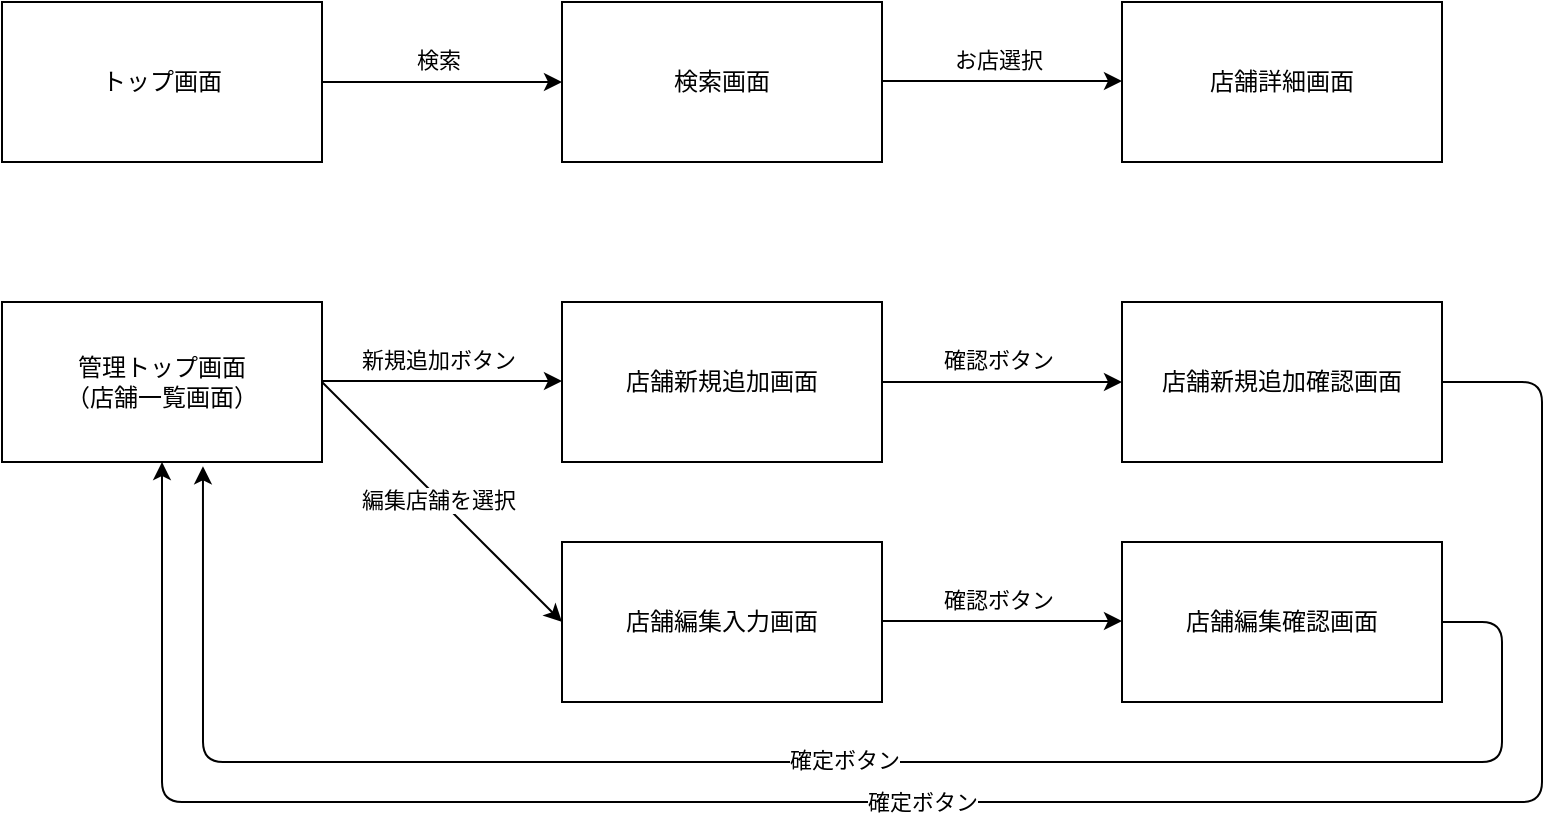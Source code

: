 <mxfile>
    <diagram id="Kn0fYA5K9EwXbtWdTs7a" name="ページ1">
        <mxGraphModel dx="847" dy="679" grid="1" gridSize="10" guides="1" tooltips="1" connect="1" arrows="1" fold="1" page="1" pageScale="1" pageWidth="827" pageHeight="1169" math="0" shadow="0">
            <root>
                <mxCell id="0"/>
                <mxCell id="1" parent="0"/>
                <mxCell id="48" value="" style="endArrow=classic;html=1;edgeStyle=orthogonalEdgeStyle;exitX=1;exitY=0.5;exitDx=0;exitDy=0;entryX=0.5;entryY=1;entryDx=0;entryDy=0;noJump=0;" edge="1" parent="1" source="40" target="34">
                    <mxGeometry width="50" height="50" relative="1" as="geometry">
                        <mxPoint x="380" y="480" as="sourcePoint"/>
                        <mxPoint x="100" y="530" as="targetPoint"/>
                        <Array as="points">
                            <mxPoint x="790" y="480"/>
                            <mxPoint x="790" y="690"/>
                            <mxPoint x="100" y="690"/>
                        </Array>
                    </mxGeometry>
                </mxCell>
                <mxCell id="5" value="トップ画面" style="rounded=0;whiteSpace=wrap;html=1;" vertex="1" parent="1">
                    <mxGeometry x="20" y="290" width="160" height="80" as="geometry"/>
                </mxCell>
                <mxCell id="18" value="店舗詳細画面" style="rounded=0;whiteSpace=wrap;html=1;" vertex="1" parent="1">
                    <mxGeometry x="580" y="290" width="160" height="80" as="geometry"/>
                </mxCell>
                <mxCell id="19" value="" style="endArrow=classic;exitX=1;exitY=0.5;exitDx=0;exitDy=0;verticalAlign=bottom;noJump=0;" edge="1" parent="1" source="5">
                    <mxGeometry width="50" height="50" relative="1" as="geometry">
                        <mxPoint x="10" y="340" as="sourcePoint"/>
                        <mxPoint x="300" y="330" as="targetPoint"/>
                    </mxGeometry>
                </mxCell>
                <mxCell id="20" value="検索" style="edgeLabel;html=1;align=center;verticalAlign=middle;resizable=0;points=[];" vertex="1" connectable="0" parent="19">
                    <mxGeometry x="0.167" relative="1" as="geometry">
                        <mxPoint x="-12" y="-11" as="offset"/>
                    </mxGeometry>
                </mxCell>
                <mxCell id="29" value="検索画面" style="rounded=0;whiteSpace=wrap;html=1;" vertex="1" parent="1">
                    <mxGeometry x="300" y="290" width="160" height="80" as="geometry"/>
                </mxCell>
                <mxCell id="30" value="" style="endArrow=classic;exitX=1;exitY=0.5;exitDx=0;exitDy=0;verticalAlign=bottom;" edge="1" parent="1">
                    <mxGeometry width="50" height="50" relative="1" as="geometry">
                        <mxPoint x="460" y="329.5" as="sourcePoint"/>
                        <mxPoint x="580" y="329.5" as="targetPoint"/>
                    </mxGeometry>
                </mxCell>
                <mxCell id="31" value="お店選択" style="edgeLabel;html=1;align=center;verticalAlign=middle;resizable=0;points=[];" vertex="1" connectable="0" parent="30">
                    <mxGeometry x="0.167" relative="1" as="geometry">
                        <mxPoint x="-12" y="-11" as="offset"/>
                    </mxGeometry>
                </mxCell>
                <mxCell id="32" value="" style="endArrow=classic;exitX=1;exitY=0.5;exitDx=0;exitDy=0;verticalAlign=bottom;" edge="1" parent="1">
                    <mxGeometry width="50" height="50" relative="1" as="geometry">
                        <mxPoint x="180" y="479.5" as="sourcePoint"/>
                        <mxPoint x="300" y="479.5" as="targetPoint"/>
                    </mxGeometry>
                </mxCell>
                <mxCell id="33" value="新規追加ボタン" style="edgeLabel;html=1;align=center;verticalAlign=middle;resizable=0;points=[];" vertex="1" connectable="0" parent="32">
                    <mxGeometry x="0.167" relative="1" as="geometry">
                        <mxPoint x="-12" y="-11" as="offset"/>
                    </mxGeometry>
                </mxCell>
                <mxCell id="34" value="管理トップ画面&lt;br&gt;（店舗一覧画面）" style="rounded=0;whiteSpace=wrap;html=1;" vertex="1" parent="1">
                    <mxGeometry x="20" y="440" width="160" height="80" as="geometry"/>
                </mxCell>
                <mxCell id="35" value="店舗新規追加画面" style="rounded=0;whiteSpace=wrap;html=1;" vertex="1" parent="1">
                    <mxGeometry x="300" y="440" width="160" height="80" as="geometry"/>
                </mxCell>
                <mxCell id="36" value="店舗編集確認画面" style="rounded=0;whiteSpace=wrap;html=1;" vertex="1" parent="1">
                    <mxGeometry x="580" y="560" width="160" height="80" as="geometry"/>
                </mxCell>
                <mxCell id="37" value="店舗編集入力画面" style="rounded=0;whiteSpace=wrap;html=1;" vertex="1" parent="1">
                    <mxGeometry x="300" y="560" width="160" height="80" as="geometry"/>
                </mxCell>
                <mxCell id="38" value="" style="endArrow=classic;exitX=1;exitY=0.5;exitDx=0;exitDy=0;verticalAlign=bottom;entryX=0;entryY=0.5;entryDx=0;entryDy=0;" edge="1" parent="1" source="34" target="37">
                    <mxGeometry width="50" height="50" relative="1" as="geometry">
                        <mxPoint x="190" y="489.5" as="sourcePoint"/>
                        <mxPoint x="310" y="489.5" as="targetPoint"/>
                    </mxGeometry>
                </mxCell>
                <mxCell id="39" value="編集店舗を選択" style="edgeLabel;html=1;align=center;verticalAlign=middle;resizable=0;points=[];" vertex="1" connectable="0" parent="38">
                    <mxGeometry x="0.167" relative="1" as="geometry">
                        <mxPoint x="-12" y="-11" as="offset"/>
                    </mxGeometry>
                </mxCell>
                <mxCell id="40" value="店舗新規追加確認画面" style="rounded=0;whiteSpace=wrap;html=1;" vertex="1" parent="1">
                    <mxGeometry x="580" y="440" width="160" height="80" as="geometry"/>
                </mxCell>
                <mxCell id="43" value="" style="endArrow=classic;exitX=1;exitY=0.5;exitDx=0;exitDy=0;verticalAlign=bottom;entryX=0;entryY=0.5;entryDx=0;entryDy=0;" edge="1" parent="1" source="35" target="40">
                    <mxGeometry width="50" height="50" relative="1" as="geometry">
                        <mxPoint x="190" y="489.5" as="sourcePoint"/>
                        <mxPoint x="310" y="489.5" as="targetPoint"/>
                    </mxGeometry>
                </mxCell>
                <mxCell id="44" value="確認ボタン" style="edgeLabel;html=1;align=center;verticalAlign=middle;resizable=0;points=[];" vertex="1" connectable="0" parent="43">
                    <mxGeometry x="0.167" relative="1" as="geometry">
                        <mxPoint x="-12" y="-11" as="offset"/>
                    </mxGeometry>
                </mxCell>
                <mxCell id="45" value="" style="endArrow=classic;exitX=1;exitY=0.5;exitDx=0;exitDy=0;verticalAlign=bottom;entryX=0;entryY=0.5;entryDx=0;entryDy=0;" edge="1" parent="1">
                    <mxGeometry width="50" height="50" relative="1" as="geometry">
                        <mxPoint x="460" y="599.5" as="sourcePoint"/>
                        <mxPoint x="580" y="599.5" as="targetPoint"/>
                    </mxGeometry>
                </mxCell>
                <mxCell id="46" value="確認ボタン" style="edgeLabel;html=1;align=center;verticalAlign=middle;resizable=0;points=[];" vertex="1" connectable="0" parent="45">
                    <mxGeometry x="0.167" relative="1" as="geometry">
                        <mxPoint x="-12" y="-11" as="offset"/>
                    </mxGeometry>
                </mxCell>
                <mxCell id="49" value="" style="endArrow=classic;html=1;edgeStyle=orthogonalEdgeStyle;exitX=1;exitY=0.5;exitDx=0;exitDy=0;entryX=0.628;entryY=1.027;entryDx=0;entryDy=0;entryPerimeter=0;" edge="1" parent="1" source="36" target="34">
                    <mxGeometry width="50" height="50" relative="1" as="geometry">
                        <mxPoint x="750" y="490" as="sourcePoint"/>
                        <mxPoint x="110" y="530" as="targetPoint"/>
                        <Array as="points">
                            <mxPoint x="770" y="600"/>
                            <mxPoint x="770" y="670"/>
                            <mxPoint x="121" y="670"/>
                        </Array>
                    </mxGeometry>
                </mxCell>
                <mxCell id="50" value="確定ボタン" style="edgeLabel;html=1;align=center;verticalAlign=middle;resizable=0;points=[];" vertex="1" connectable="0" parent="49">
                    <mxGeometry x="-0.23" y="-1" relative="1" as="geometry">
                        <mxPoint x="-84" as="offset"/>
                    </mxGeometry>
                </mxCell>
                <mxCell id="51" value="確定ボタン" style="edgeLabel;html=1;align=center;verticalAlign=middle;resizable=0;points=[];" vertex="1" connectable="0" parent="1">
                    <mxGeometry x="480" y="690" as="geometry"/>
                </mxCell>
            </root>
        </mxGraphModel>
    </diagram>
</mxfile>